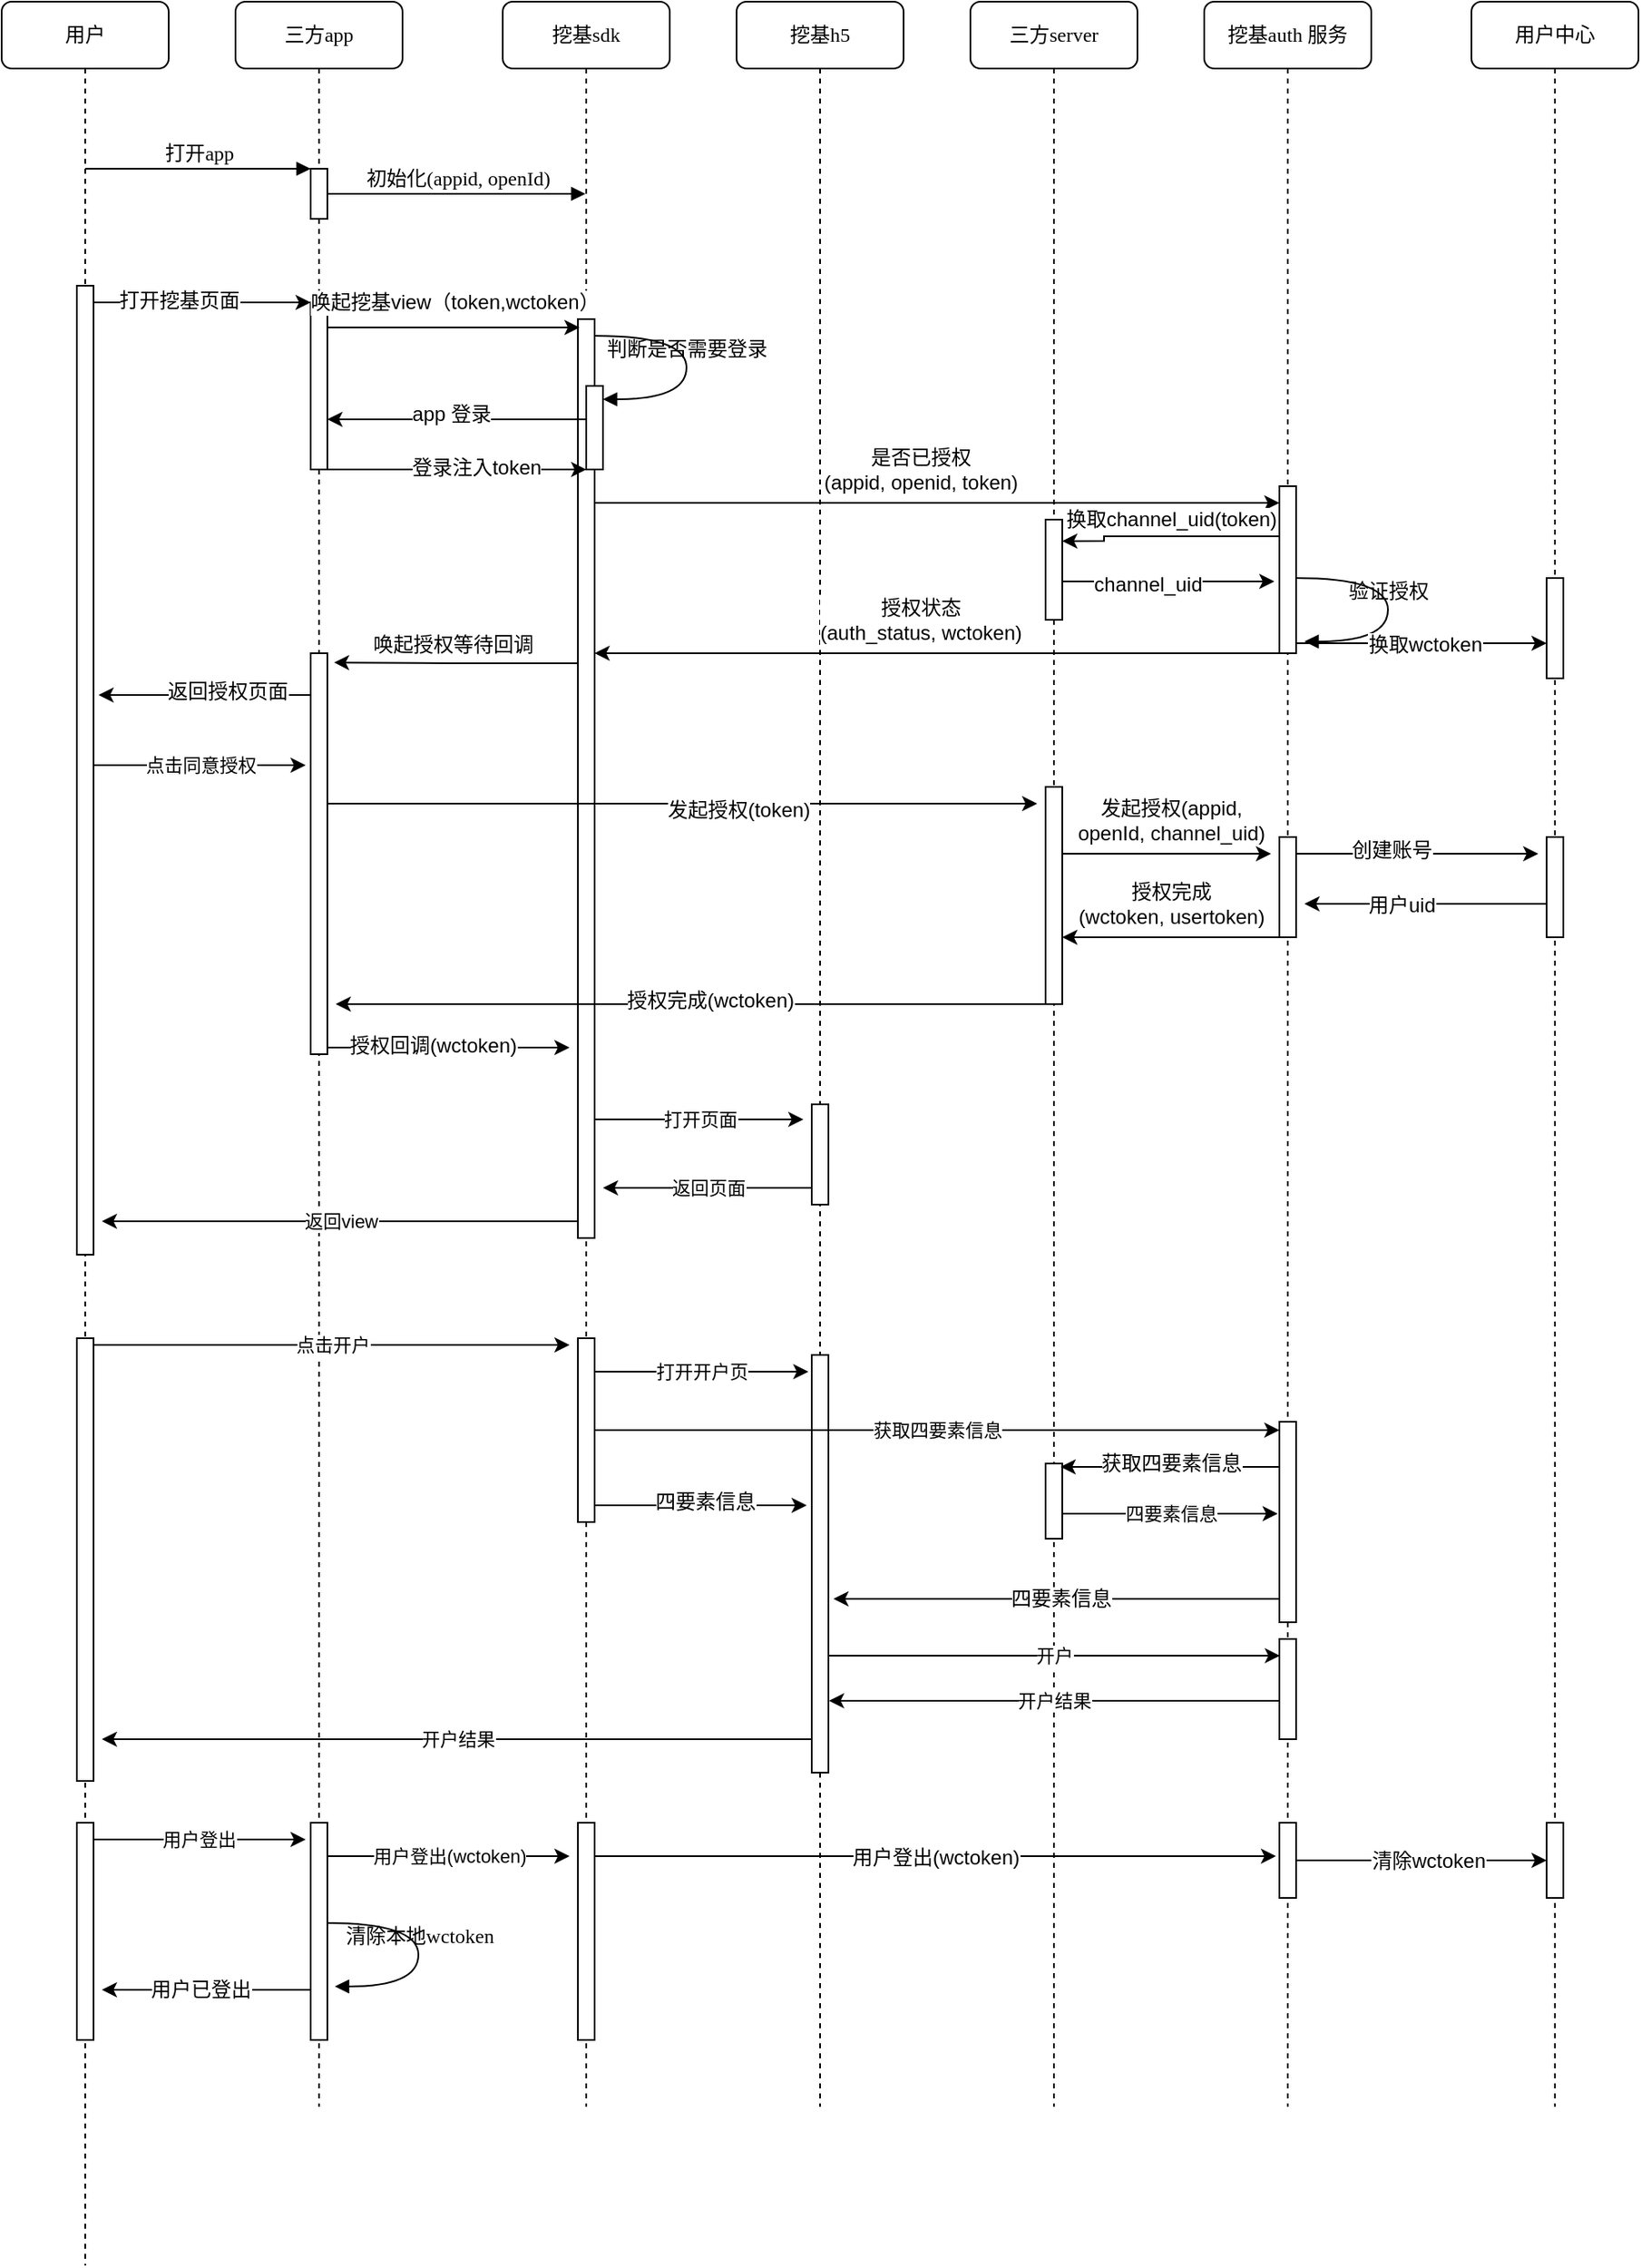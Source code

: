 <mxfile pages="1" version="11.2.3" type="github"><diagram name="Page-1" id="13e1069c-82ec-6db2-03f1-153e76fe0fe0"><mxGraphModel dx="946" dy="503" grid="1" gridSize="10" guides="1" tooltips="1" connect="1" arrows="1" fold="1" page="1" pageScale="1" pageWidth="1100" pageHeight="850" background="#ffffff" math="0" shadow="0"><root><mxCell id="0"/><mxCell id="1" parent="0"/><mxCell id="7baba1c4bc27f4b0-2" value="三方app" style="shape=umlLifeline;perimeter=lifelinePerimeter;whiteSpace=wrap;html=1;container=1;collapsible=0;recursiveResize=0;outlineConnect=0;rounded=1;shadow=0;comic=0;labelBackgroundColor=none;strokeColor=#000000;strokeWidth=1;fillColor=#FFFFFF;fontFamily=Verdana;fontSize=12;fontColor=#000000;align=center;" parent="1" vertex="1"><mxGeometry x="240" y="80" width="100" height="1260" as="geometry"/></mxCell><mxCell id="7baba1c4bc27f4b0-10" value="" style="html=1;points=[];perimeter=orthogonalPerimeter;rounded=0;shadow=0;comic=0;labelBackgroundColor=none;strokeColor=#000000;strokeWidth=1;fillColor=#FFFFFF;fontFamily=Verdana;fontSize=12;fontColor=#000000;align=center;" parent="7baba1c4bc27f4b0-2" vertex="1"><mxGeometry x="45" y="100" width="10" height="30" as="geometry"/></mxCell><mxCell id="idd2jXIr-4uDgCsyTWFL-3" value="" style="html=1;points=[];perimeter=orthogonalPerimeter;rounded=0;shadow=0;comic=0;labelBackgroundColor=none;strokeColor=#000000;strokeWidth=1;fillColor=#FFFFFF;fontFamily=Verdana;fontSize=12;fontColor=#000000;align=center;" parent="7baba1c4bc27f4b0-2" vertex="1"><mxGeometry x="45" y="180" width="10" height="100" as="geometry"/></mxCell><mxCell id="FaC7cf4tg_9X4WJRaHaD-1" value="" style="html=1;points=[];perimeter=orthogonalPerimeter;rounded=0;shadow=0;comic=0;labelBackgroundColor=none;strokeColor=#000000;strokeWidth=1;fillColor=#FFFFFF;fontFamily=Verdana;fontSize=12;fontColor=#000000;align=center;" parent="7baba1c4bc27f4b0-2" vertex="1"><mxGeometry x="45" y="390" width="10" height="240" as="geometry"/></mxCell><mxCell id="tP8AAzlCasU8Xc_7cnWJ-19" value="" style="html=1;points=[];perimeter=orthogonalPerimeter;rounded=0;shadow=0;comic=0;labelBackgroundColor=none;strokeColor=#000000;strokeWidth=1;fillColor=#FFFFFF;fontFamily=Verdana;fontSize=12;fontColor=#000000;align=center;" vertex="1" parent="7baba1c4bc27f4b0-2"><mxGeometry x="45" y="1090" width="10" height="130" as="geometry"/></mxCell><mxCell id="7baba1c4bc27f4b0-3" value="挖基sdk" style="shape=umlLifeline;perimeter=lifelinePerimeter;whiteSpace=wrap;html=1;container=1;collapsible=0;recursiveResize=0;outlineConnect=0;rounded=1;shadow=0;comic=0;labelBackgroundColor=none;strokeColor=#000000;strokeWidth=1;fillColor=#FFFFFF;fontFamily=Verdana;fontSize=12;fontColor=#000000;align=center;" parent="1" vertex="1"><mxGeometry x="400" y="80" width="100" height="1260" as="geometry"/></mxCell><mxCell id="idd2jXIr-4uDgCsyTWFL-8" value="" style="html=1;points=[];perimeter=orthogonalPerimeter;rounded=0;shadow=0;comic=0;labelBackgroundColor=none;strokeColor=#000000;strokeWidth=1;fillColor=#FFFFFF;fontFamily=Verdana;fontSize=12;fontColor=#000000;align=center;" parent="7baba1c4bc27f4b0-3" vertex="1"><mxGeometry x="45" y="190" width="10" height="550" as="geometry"/></mxCell><mxCell id="FaC7cf4tg_9X4WJRaHaD-37" value="" style="html=1;points=[];perimeter=orthogonalPerimeter;rounded=0;shadow=0;comic=0;labelBackgroundColor=none;strokeColor=#000000;strokeWidth=1;fillColor=#FFFFFF;fontFamily=Verdana;fontSize=12;fontColor=#000000;align=center;" parent="7baba1c4bc27f4b0-3" vertex="1"><mxGeometry x="45" y="800" width="10" height="110" as="geometry"/></mxCell><mxCell id="tP8AAzlCasU8Xc_7cnWJ-24" value="" style="html=1;points=[];perimeter=orthogonalPerimeter;rounded=0;shadow=0;comic=0;labelBackgroundColor=none;strokeColor=#000000;strokeWidth=1;fillColor=#FFFFFF;fontFamily=Verdana;fontSize=12;fontColor=#000000;align=center;" vertex="1" parent="7baba1c4bc27f4b0-3"><mxGeometry x="45" y="1090" width="10" height="130" as="geometry"/></mxCell><mxCell id="7baba1c4bc27f4b0-4" value="挖基h5" style="shape=umlLifeline;perimeter=lifelinePerimeter;whiteSpace=wrap;html=1;container=1;collapsible=0;recursiveResize=0;outlineConnect=0;rounded=1;shadow=0;comic=0;labelBackgroundColor=none;strokeColor=#000000;strokeWidth=1;fillColor=#FFFFFF;fontFamily=Verdana;fontSize=12;fontColor=#000000;align=center;" parent="1" vertex="1"><mxGeometry x="540" y="80" width="100" height="1260" as="geometry"/></mxCell><mxCell id="FaC7cf4tg_9X4WJRaHaD-29" value="" style="html=1;points=[];perimeter=orthogonalPerimeter;rounded=0;shadow=0;comic=0;labelBackgroundColor=none;strokeColor=#000000;strokeWidth=1;fillColor=#FFFFFF;fontFamily=Verdana;fontSize=12;fontColor=#000000;align=center;" parent="7baba1c4bc27f4b0-4" vertex="1"><mxGeometry x="45" y="660" width="10" height="60" as="geometry"/></mxCell><mxCell id="FaC7cf4tg_9X4WJRaHaD-41" value="" style="html=1;points=[];perimeter=orthogonalPerimeter;rounded=0;shadow=0;comic=0;labelBackgroundColor=none;strokeColor=#000000;strokeWidth=1;fillColor=#FFFFFF;fontFamily=Verdana;fontSize=12;fontColor=#000000;align=center;" parent="7baba1c4bc27f4b0-4" vertex="1"><mxGeometry x="45" y="810" width="10" height="250" as="geometry"/></mxCell><mxCell id="7baba1c4bc27f4b0-5" value="三方server" style="shape=umlLifeline;perimeter=lifelinePerimeter;whiteSpace=wrap;html=1;container=1;collapsible=0;recursiveResize=0;outlineConnect=0;rounded=1;shadow=0;comic=0;labelBackgroundColor=none;strokeColor=#000000;strokeWidth=1;fillColor=#FFFFFF;fontFamily=Verdana;fontSize=12;fontColor=#000000;align=center;" parent="1" vertex="1"><mxGeometry x="680" y="80" width="100" height="1260" as="geometry"/></mxCell><mxCell id="FaC7cf4tg_9X4WJRaHaD-8" value="" style="html=1;points=[];perimeter=orthogonalPerimeter;rounded=0;shadow=0;comic=0;labelBackgroundColor=none;strokeColor=#000000;strokeWidth=1;fillColor=#FFFFFF;fontFamily=Verdana;fontSize=12;fontColor=#000000;align=center;" parent="7baba1c4bc27f4b0-5" vertex="1"><mxGeometry x="45" y="470" width="10" height="130" as="geometry"/></mxCell><mxCell id="tP8AAzlCasU8Xc_7cnWJ-8" value="" style="html=1;points=[];perimeter=orthogonalPerimeter;rounded=0;shadow=0;comic=0;labelBackgroundColor=none;strokeColor=#000000;strokeWidth=1;fillColor=#FFFFFF;fontFamily=Verdana;fontSize=12;fontColor=#000000;align=center;" vertex="1" parent="7baba1c4bc27f4b0-5"><mxGeometry x="45" y="875" width="10" height="45" as="geometry"/></mxCell><mxCell id="tP8AAzlCasU8Xc_7cnWJ-30" value="" style="html=1;points=[];perimeter=orthogonalPerimeter;rounded=0;shadow=0;comic=0;labelBackgroundColor=none;strokeColor=#000000;strokeWidth=1;fillColor=#FFFFFF;fontFamily=Verdana;fontSize=12;fontColor=#000000;align=center;" vertex="1" parent="7baba1c4bc27f4b0-5"><mxGeometry x="45" y="310" width="10" height="60" as="geometry"/></mxCell><mxCell id="7baba1c4bc27f4b0-6" value="挖基auth 服务" style="shape=umlLifeline;perimeter=lifelinePerimeter;whiteSpace=wrap;html=1;container=1;collapsible=0;recursiveResize=0;outlineConnect=0;rounded=1;shadow=0;comic=0;labelBackgroundColor=none;strokeColor=#000000;strokeWidth=1;fillColor=#FFFFFF;fontFamily=Verdana;fontSize=12;fontColor=#000000;align=center;" parent="1" vertex="1"><mxGeometry x="820" y="80" width="100" height="1260" as="geometry"/></mxCell><mxCell id="idd2jXIr-4uDgCsyTWFL-17" value="" style="html=1;points=[];perimeter=orthogonalPerimeter;rounded=0;shadow=0;comic=0;labelBackgroundColor=none;strokeColor=#000000;strokeWidth=1;fillColor=#FFFFFF;fontFamily=Verdana;fontSize=12;fontColor=#000000;align=center;" parent="7baba1c4bc27f4b0-6" vertex="1"><mxGeometry x="45" y="290" width="10" height="100" as="geometry"/></mxCell><mxCell id="FaC7cf4tg_9X4WJRaHaD-14" value="" style="html=1;points=[];perimeter=orthogonalPerimeter;rounded=0;shadow=0;comic=0;labelBackgroundColor=none;strokeColor=#000000;strokeWidth=1;fillColor=#FFFFFF;fontFamily=Verdana;fontSize=12;fontColor=#000000;align=center;" parent="7baba1c4bc27f4b0-6" vertex="1"><mxGeometry x="45" y="500" width="10" height="60" as="geometry"/></mxCell><mxCell id="FaC7cf4tg_9X4WJRaHaD-57" value="" style="html=1;points=[];perimeter=orthogonalPerimeter;rounded=0;shadow=0;comic=0;labelBackgroundColor=none;strokeColor=#000000;strokeWidth=1;fillColor=#FFFFFF;fontFamily=Verdana;fontSize=12;fontColor=#000000;align=center;" parent="7baba1c4bc27f4b0-6" vertex="1"><mxGeometry x="45" y="980" width="10" height="60" as="geometry"/></mxCell><mxCell id="tP8AAzlCasU8Xc_7cnWJ-4" value="" style="html=1;points=[];perimeter=orthogonalPerimeter;rounded=0;shadow=0;comic=0;labelBackgroundColor=none;strokeColor=#000000;strokeWidth=1;fillColor=#FFFFFF;fontFamily=Verdana;fontSize=12;fontColor=#000000;align=center;" vertex="1" parent="7baba1c4bc27f4b0-6"><mxGeometry x="45" y="850" width="10" height="120" as="geometry"/></mxCell><mxCell id="tP8AAzlCasU8Xc_7cnWJ-26" value="" style="html=1;points=[];perimeter=orthogonalPerimeter;rounded=0;shadow=0;comic=0;labelBackgroundColor=none;strokeColor=#000000;strokeWidth=1;fillColor=#FFFFFF;fontFamily=Verdana;fontSize=12;fontColor=#000000;align=center;" vertex="1" parent="7baba1c4bc27f4b0-6"><mxGeometry x="45" y="1090" width="10" height="45" as="geometry"/></mxCell><mxCell id="idd2jXIr-4uDgCsyTWFL-4" style="edgeStyle=orthogonalEdgeStyle;rounded=0;orthogonalLoop=1;jettySize=auto;html=1;" parent="1" source="7baba1c4bc27f4b0-8" target="idd2jXIr-4uDgCsyTWFL-3" edge="1"><mxGeometry relative="1" as="geometry"><Array as="points"><mxPoint x="270" y="260"/><mxPoint x="270" y="260"/></Array></mxGeometry></mxCell><mxCell id="idd2jXIr-4uDgCsyTWFL-5" value="打开挖基页面" style="text;html=1;resizable=0;points=[];align=center;verticalAlign=middle;labelBackgroundColor=#ffffff;" parent="idd2jXIr-4uDgCsyTWFL-4" vertex="1" connectable="0"><mxGeometry x="0.779" y="64" relative="1" as="geometry"><mxPoint x="-64" y="63" as="offset"/></mxGeometry></mxCell><mxCell id="7baba1c4bc27f4b0-8" value="用户" style="shape=umlLifeline;perimeter=lifelinePerimeter;whiteSpace=wrap;html=1;container=1;collapsible=0;recursiveResize=0;outlineConnect=0;rounded=1;shadow=0;comic=0;labelBackgroundColor=none;strokeColor=#000000;strokeWidth=1;fillColor=#FFFFFF;fontFamily=Verdana;fontSize=12;fontColor=#000000;align=center;" parent="1" vertex="1"><mxGeometry x="100" y="80" width="100" height="1355" as="geometry"/></mxCell><mxCell id="idd2jXIr-4uDgCsyTWFL-51" value="" style="html=1;points=[];perimeter=orthogonalPerimeter;rounded=0;shadow=0;comic=0;labelBackgroundColor=none;strokeColor=#000000;strokeWidth=1;fillColor=#FFFFFF;fontFamily=Verdana;fontSize=12;fontColor=#000000;align=center;" parent="7baba1c4bc27f4b0-8" vertex="1"><mxGeometry x="45" y="170" width="10" height="580" as="geometry"/></mxCell><mxCell id="FaC7cf4tg_9X4WJRaHaD-36" value="" style="html=1;points=[];perimeter=orthogonalPerimeter;rounded=0;shadow=0;comic=0;labelBackgroundColor=none;strokeColor=#000000;strokeWidth=1;fillColor=#FFFFFF;fontFamily=Verdana;fontSize=12;fontColor=#000000;align=center;" parent="7baba1c4bc27f4b0-8" vertex="1"><mxGeometry x="45" y="800" width="10" height="265" as="geometry"/></mxCell><mxCell id="tP8AAzlCasU8Xc_7cnWJ-17" value="" style="html=1;points=[];perimeter=orthogonalPerimeter;rounded=0;shadow=0;comic=0;labelBackgroundColor=none;strokeColor=#000000;strokeWidth=1;fillColor=#FFFFFF;fontFamily=Verdana;fontSize=12;fontColor=#000000;align=center;" vertex="1" parent="7baba1c4bc27f4b0-8"><mxGeometry x="45" y="1090" width="10" height="130" as="geometry"/></mxCell><mxCell id="7baba1c4bc27f4b0-11" value="打开app" style="html=1;verticalAlign=bottom;endArrow=block;entryX=0;entryY=0;labelBackgroundColor=none;fontFamily=Verdana;fontSize=12;edgeStyle=elbowEdgeStyle;elbow=vertical;" parent="1" source="7baba1c4bc27f4b0-8" target="7baba1c4bc27f4b0-10" edge="1"><mxGeometry relative="1" as="geometry"><mxPoint x="155" y="180" as="sourcePoint"/></mxGeometry></mxCell><mxCell id="7baba1c4bc27f4b0-14" value="初始化(appid, openId)" style="html=1;verticalAlign=bottom;endArrow=block;labelBackgroundColor=none;fontFamily=Verdana;fontSize=12;edgeStyle=elbowEdgeStyle;elbow=vertical;" parent="1" source="7baba1c4bc27f4b0-10" target="7baba1c4bc27f4b0-3" edge="1"><mxGeometry relative="1" as="geometry"><mxPoint x="370" y="200" as="sourcePoint"/><mxPoint x="445" y="200" as="targetPoint"/></mxGeometry></mxCell><mxCell id="idd2jXIr-4uDgCsyTWFL-6" style="edgeStyle=orthogonalEdgeStyle;rounded=0;orthogonalLoop=1;jettySize=auto;html=1;" parent="1" source="idd2jXIr-4uDgCsyTWFL-3" edge="1"><mxGeometry relative="1" as="geometry"><mxPoint x="446" y="275" as="targetPoint"/><Array as="points"><mxPoint x="446" y="275"/></Array></mxGeometry></mxCell><mxCell id="idd2jXIr-4uDgCsyTWFL-7" value="唤起挖基view（token,wctoken）" style="text;html=1;resizable=0;points=[];align=center;verticalAlign=middle;labelBackgroundColor=#ffffff;" parent="idd2jXIr-4uDgCsyTWFL-6" vertex="1" connectable="0"><mxGeometry x="-0.094" y="-3" relative="1" as="geometry"><mxPoint x="7" y="-18" as="offset"/></mxGeometry></mxCell><mxCell id="idd2jXIr-4uDgCsyTWFL-25" style="edgeStyle=orthogonalEdgeStyle;rounded=0;orthogonalLoop=1;jettySize=auto;html=1;" parent="1" source="idd2jXIr-4uDgCsyTWFL-9" target="idd2jXIr-4uDgCsyTWFL-3" edge="1"><mxGeometry relative="1" as="geometry"><mxPoint x="300" y="330" as="targetPoint"/><Array as="points"><mxPoint x="320" y="330"/><mxPoint x="320" y="330"/></Array></mxGeometry></mxCell><mxCell id="idd2jXIr-4uDgCsyTWFL-26" value="app 登录" style="text;html=1;resizable=0;points=[];align=center;verticalAlign=middle;labelBackgroundColor=#ffffff;" parent="idd2jXIr-4uDgCsyTWFL-25" vertex="1" connectable="0"><mxGeometry x="0.047" y="-3" relative="1" as="geometry"><mxPoint as="offset"/></mxGeometry></mxCell><mxCell id="idd2jXIr-4uDgCsyTWFL-9" value="" style="html=1;points=[];perimeter=orthogonalPerimeter;rounded=0;shadow=0;comic=0;labelBackgroundColor=none;strokeColor=#000000;strokeWidth=1;fillColor=#FFFFFF;fontFamily=Verdana;fontSize=12;fontColor=#000000;align=center;" parent="1" vertex="1"><mxGeometry x="450" y="310" width="10" height="50" as="geometry"/></mxCell><mxCell id="idd2jXIr-4uDgCsyTWFL-10" value="判断是否需要登录" style="html=1;verticalAlign=bottom;endArrow=block;labelBackgroundColor=none;fontFamily=Verdana;fontSize=12;elbow=vertical;edgeStyle=orthogonalEdgeStyle;curved=1;entryX=1;entryY=0.286;entryPerimeter=0;exitX=1.038;exitY=0.345;exitPerimeter=0;" parent="1" edge="1"><mxGeometry relative="1" as="geometry"><mxPoint x="455" y="280" as="sourcePoint"/><mxPoint x="460" y="318" as="targetPoint"/><Array as="points"><mxPoint x="510" y="280"/><mxPoint x="510" y="318"/></Array></mxGeometry></mxCell><mxCell id="idd2jXIr-4uDgCsyTWFL-13" style="edgeStyle=orthogonalEdgeStyle;rounded=0;orthogonalLoop=1;jettySize=auto;html=1;" parent="1" source="idd2jXIr-4uDgCsyTWFL-8" target="idd2jXIr-4uDgCsyTWFL-17" edge="1"><mxGeometry relative="1" as="geometry"><Array as="points"><mxPoint x="610" y="380"/><mxPoint x="610" y="380"/></Array></mxGeometry></mxCell><mxCell id="idd2jXIr-4uDgCsyTWFL-14" value="是否已授权&lt;br&gt;(appid, openid, token)" style="text;html=1;resizable=0;points=[];align=center;verticalAlign=middle;labelBackgroundColor=#ffffff;" parent="idd2jXIr-4uDgCsyTWFL-13" vertex="1" connectable="0"><mxGeometry x="0.472" y="-104" relative="1" as="geometry"><mxPoint x="-107" y="-124" as="offset"/></mxGeometry></mxCell><mxCell id="idd2jXIr-4uDgCsyTWFL-18" style="edgeStyle=orthogonalEdgeStyle;rounded=0;orthogonalLoop=1;jettySize=auto;html=1;" parent="1" source="idd2jXIr-4uDgCsyTWFL-17" target="idd2jXIr-4uDgCsyTWFL-8" edge="1"><mxGeometry relative="1" as="geometry"><Array as="points"><mxPoint x="680" y="470"/><mxPoint x="680" y="470"/></Array></mxGeometry></mxCell><mxCell id="idd2jXIr-4uDgCsyTWFL-19" value="授权状态&lt;br&gt;(auth_status, wctoken)" style="text;html=1;resizable=0;points=[];align=center;verticalAlign=middle;labelBackgroundColor=#ffffff;" parent="idd2jXIr-4uDgCsyTWFL-18" vertex="1" connectable="0"><mxGeometry x="0.044" relative="1" as="geometry"><mxPoint x="-1" y="-20" as="offset"/></mxGeometry></mxCell><mxCell id="idd2jXIr-4uDgCsyTWFL-27" style="edgeStyle=orthogonalEdgeStyle;rounded=0;orthogonalLoop=1;jettySize=auto;html=1;" parent="1" source="idd2jXIr-4uDgCsyTWFL-3" target="idd2jXIr-4uDgCsyTWFL-9" edge="1"><mxGeometry relative="1" as="geometry"><Array as="points"><mxPoint x="420" y="360"/><mxPoint x="420" y="360"/></Array></mxGeometry></mxCell><mxCell id="idd2jXIr-4uDgCsyTWFL-28" value="登录注入token" style="text;html=1;resizable=0;points=[];align=center;verticalAlign=middle;labelBackgroundColor=#ffffff;" parent="idd2jXIr-4uDgCsyTWFL-27" vertex="1" connectable="0"><mxGeometry x="0.143" y="1" relative="1" as="geometry"><mxPoint as="offset"/></mxGeometry></mxCell><mxCell id="idd2jXIr-4uDgCsyTWFL-42" value="用户中心" style="shape=umlLifeline;perimeter=lifelinePerimeter;whiteSpace=wrap;html=1;container=1;collapsible=0;recursiveResize=0;outlineConnect=0;rounded=1;shadow=0;comic=0;labelBackgroundColor=none;strokeColor=#000000;strokeWidth=1;fillColor=#FFFFFF;fontFamily=Verdana;fontSize=12;fontColor=#000000;align=center;" parent="1" vertex="1"><mxGeometry x="980" y="80" width="100" height="1260" as="geometry"/></mxCell><mxCell id="idd2jXIr-4uDgCsyTWFL-44" value="" style="html=1;points=[];perimeter=orthogonalPerimeter;rounded=0;shadow=0;comic=0;labelBackgroundColor=none;strokeColor=#000000;strokeWidth=1;fillColor=#FFFFFF;fontFamily=Verdana;fontSize=12;fontColor=#000000;align=center;" parent="idd2jXIr-4uDgCsyTWFL-42" vertex="1"><mxGeometry x="45" y="500" width="10" height="60" as="geometry"/></mxCell><mxCell id="tP8AAzlCasU8Xc_7cnWJ-36" value="" style="html=1;points=[];perimeter=orthogonalPerimeter;rounded=0;shadow=0;comic=0;labelBackgroundColor=none;strokeColor=#000000;strokeWidth=1;fillColor=#FFFFFF;fontFamily=Verdana;fontSize=12;fontColor=#000000;align=center;" vertex="1" parent="idd2jXIr-4uDgCsyTWFL-42"><mxGeometry x="45" y="345" width="10" height="60" as="geometry"/></mxCell><mxCell id="tP8AAzlCasU8Xc_7cnWJ-39" value="" style="html=1;points=[];perimeter=orthogonalPerimeter;rounded=0;shadow=0;comic=0;labelBackgroundColor=none;strokeColor=#000000;strokeWidth=1;fillColor=#FFFFFF;fontFamily=Verdana;fontSize=12;fontColor=#000000;align=center;" vertex="1" parent="idd2jXIr-4uDgCsyTWFL-42"><mxGeometry x="45" y="1090" width="10" height="45" as="geometry"/></mxCell><mxCell id="FaC7cf4tg_9X4WJRaHaD-2" style="edgeStyle=orthogonalEdgeStyle;rounded=0;orthogonalLoop=1;jettySize=auto;html=1;entryX=1.4;entryY=0.023;entryDx=0;entryDy=0;entryPerimeter=0;" parent="1" source="idd2jXIr-4uDgCsyTWFL-8" target="FaC7cf4tg_9X4WJRaHaD-1" edge="1"><mxGeometry relative="1" as="geometry"><Array as="points"><mxPoint x="370" y="476"/><mxPoint x="370" y="476"/></Array></mxGeometry></mxCell><mxCell id="FaC7cf4tg_9X4WJRaHaD-3" value="唤起授权等待回调" style="text;html=1;resizable=0;points=[];align=center;verticalAlign=middle;labelBackgroundColor=#ffffff;" parent="FaC7cf4tg_9X4WJRaHaD-2" vertex="1" connectable="0"><mxGeometry x="0.141" y="1" relative="1" as="geometry"><mxPoint x="8" y="-12" as="offset"/></mxGeometry></mxCell><mxCell id="FaC7cf4tg_9X4WJRaHaD-4" style="edgeStyle=orthogonalEdgeStyle;rounded=0;orthogonalLoop=1;jettySize=auto;html=1;" parent="1" source="FaC7cf4tg_9X4WJRaHaD-1" edge="1"><mxGeometry relative="1" as="geometry"><mxPoint x="158" y="495" as="targetPoint"/><Array as="points"><mxPoint x="250" y="495"/><mxPoint x="250" y="495"/></Array></mxGeometry></mxCell><mxCell id="FaC7cf4tg_9X4WJRaHaD-5" value="返回授权页面" style="text;html=1;resizable=0;points=[];align=center;verticalAlign=middle;labelBackgroundColor=#ffffff;" parent="FaC7cf4tg_9X4WJRaHaD-4" vertex="1" connectable="0"><mxGeometry x="-0.213" y="-2" relative="1" as="geometry"><mxPoint as="offset"/></mxGeometry></mxCell><mxCell id="FaC7cf4tg_9X4WJRaHaD-6" value="点击同意授权" style="edgeStyle=orthogonalEdgeStyle;rounded=0;orthogonalLoop=1;jettySize=auto;html=1;" parent="1" source="idd2jXIr-4uDgCsyTWFL-51" edge="1"><mxGeometry relative="1" as="geometry"><mxPoint x="282" y="537" as="targetPoint"/><Array as="points"><mxPoint x="190" y="537"/><mxPoint x="190" y="537"/></Array></mxGeometry></mxCell><mxCell id="FaC7cf4tg_9X4WJRaHaD-7" style="edgeStyle=orthogonalEdgeStyle;rounded=0;orthogonalLoop=1;jettySize=auto;html=1;" parent="1" source="FaC7cf4tg_9X4WJRaHaD-1" edge="1"><mxGeometry relative="1" as="geometry"><mxPoint x="720" y="560" as="targetPoint"/><Array as="points"><mxPoint x="720" y="560"/></Array></mxGeometry></mxCell><mxCell id="FaC7cf4tg_9X4WJRaHaD-11" value="发起授权(token)" style="text;html=1;resizable=0;points=[];align=center;verticalAlign=middle;labelBackgroundColor=#ffffff;" parent="FaC7cf4tg_9X4WJRaHaD-7" vertex="1" connectable="0"><mxGeometry x="0.158" y="-4" relative="1" as="geometry"><mxPoint as="offset"/></mxGeometry></mxCell><mxCell id="FaC7cf4tg_9X4WJRaHaD-15" style="edgeStyle=orthogonalEdgeStyle;rounded=0;orthogonalLoop=1;jettySize=auto;html=1;" parent="1" source="FaC7cf4tg_9X4WJRaHaD-8" edge="1"><mxGeometry relative="1" as="geometry"><mxPoint x="860" y="590" as="targetPoint"/><Array as="points"><mxPoint x="790" y="590"/><mxPoint x="790" y="590"/></Array></mxGeometry></mxCell><mxCell id="FaC7cf4tg_9X4WJRaHaD-16" value="发起授权(appid, &lt;br&gt;openId, channel_uid)" style="text;html=1;resizable=0;points=[];align=center;verticalAlign=middle;labelBackgroundColor=#ffffff;" parent="FaC7cf4tg_9X4WJRaHaD-15" vertex="1" connectable="0"><mxGeometry x="-0.2" relative="1" as="geometry"><mxPoint x="15" y="-20" as="offset"/></mxGeometry></mxCell><mxCell id="FaC7cf4tg_9X4WJRaHaD-18" style="edgeStyle=orthogonalEdgeStyle;rounded=0;orthogonalLoop=1;jettySize=auto;html=1;" parent="1" source="FaC7cf4tg_9X4WJRaHaD-14" edge="1"><mxGeometry relative="1" as="geometry"><mxPoint x="1020" y="590" as="targetPoint"/><Array as="points"><mxPoint x="910" y="590"/><mxPoint x="910" y="590"/></Array></mxGeometry></mxCell><mxCell id="FaC7cf4tg_9X4WJRaHaD-19" value="创建账号" style="text;html=1;resizable=0;points=[];align=center;verticalAlign=middle;labelBackgroundColor=#ffffff;" parent="FaC7cf4tg_9X4WJRaHaD-18" vertex="1" connectable="0"><mxGeometry x="-0.214" y="2" relative="1" as="geometry"><mxPoint as="offset"/></mxGeometry></mxCell><mxCell id="FaC7cf4tg_9X4WJRaHaD-20" style="edgeStyle=orthogonalEdgeStyle;rounded=0;orthogonalLoop=1;jettySize=auto;html=1;" parent="1" source="idd2jXIr-4uDgCsyTWFL-44" edge="1"><mxGeometry relative="1" as="geometry"><mxPoint x="880" y="620" as="targetPoint"/><Array as="points"><mxPoint x="880" y="620"/></Array></mxGeometry></mxCell><mxCell id="FaC7cf4tg_9X4WJRaHaD-21" value="用户uid" style="text;html=1;resizable=0;points=[];align=center;verticalAlign=middle;labelBackgroundColor=#ffffff;" parent="FaC7cf4tg_9X4WJRaHaD-20" vertex="1" connectable="0"><mxGeometry x="0.2" y="1" relative="1" as="geometry"><mxPoint as="offset"/></mxGeometry></mxCell><mxCell id="FaC7cf4tg_9X4WJRaHaD-22" style="edgeStyle=orthogonalEdgeStyle;rounded=0;orthogonalLoop=1;jettySize=auto;html=1;" parent="1" source="FaC7cf4tg_9X4WJRaHaD-14" edge="1"><mxGeometry relative="1" as="geometry"><mxPoint x="735" y="640" as="targetPoint"/><Array as="points"><mxPoint x="735" y="640"/></Array></mxGeometry></mxCell><mxCell id="FaC7cf4tg_9X4WJRaHaD-24" value="授权完成&lt;br&gt;(wctoken, usertoken)" style="text;html=1;resizable=0;points=[];align=center;verticalAlign=middle;labelBackgroundColor=#ffffff;" parent="FaC7cf4tg_9X4WJRaHaD-22" vertex="1" connectable="0"><mxGeometry x="0.139" y="3" relative="1" as="geometry"><mxPoint x="9" y="-23" as="offset"/></mxGeometry></mxCell><mxCell id="FaC7cf4tg_9X4WJRaHaD-25" style="edgeStyle=orthogonalEdgeStyle;rounded=0;orthogonalLoop=1;jettySize=auto;html=1;" parent="1" source="FaC7cf4tg_9X4WJRaHaD-8" edge="1"><mxGeometry relative="1" as="geometry"><mxPoint x="300" y="680" as="targetPoint"/><Array as="points"><mxPoint x="620" y="680"/><mxPoint x="620" y="680"/></Array></mxGeometry></mxCell><mxCell id="FaC7cf4tg_9X4WJRaHaD-26" value="授权完成(wctoken)" style="text;html=1;resizable=0;points=[];align=center;verticalAlign=middle;labelBackgroundColor=#ffffff;" parent="FaC7cf4tg_9X4WJRaHaD-25" vertex="1" connectable="0"><mxGeometry x="-0.054" y="-2" relative="1" as="geometry"><mxPoint as="offset"/></mxGeometry></mxCell><mxCell id="FaC7cf4tg_9X4WJRaHaD-27" style="edgeStyle=orthogonalEdgeStyle;rounded=0;orthogonalLoop=1;jettySize=auto;html=1;" parent="1" source="FaC7cf4tg_9X4WJRaHaD-1" edge="1"><mxGeometry relative="1" as="geometry"><mxPoint x="440" y="706" as="targetPoint"/><Array as="points"><mxPoint x="320" y="706"/><mxPoint x="320" y="706"/></Array></mxGeometry></mxCell><mxCell id="FaC7cf4tg_9X4WJRaHaD-28" value="授权回调(wctoken)" style="text;html=1;resizable=0;points=[];align=center;verticalAlign=middle;labelBackgroundColor=#ffffff;" parent="FaC7cf4tg_9X4WJRaHaD-27" vertex="1" connectable="0"><mxGeometry x="-0.131" y="1" relative="1" as="geometry"><mxPoint as="offset"/></mxGeometry></mxCell><mxCell id="FaC7cf4tg_9X4WJRaHaD-33" value="打开页面" style="edgeStyle=orthogonalEdgeStyle;rounded=0;orthogonalLoop=1;jettySize=auto;html=1;entryX=-0.5;entryY=0.15;entryDx=0;entryDy=0;entryPerimeter=0;" parent="1" source="idd2jXIr-4uDgCsyTWFL-8" target="FaC7cf4tg_9X4WJRaHaD-29" edge="1"><mxGeometry relative="1" as="geometry"><Array as="points"><mxPoint x="470" y="749"/><mxPoint x="470" y="749"/></Array></mxGeometry></mxCell><mxCell id="FaC7cf4tg_9X4WJRaHaD-34" value="返回页面" style="edgeStyle=orthogonalEdgeStyle;rounded=0;orthogonalLoop=1;jettySize=auto;html=1;" parent="1" source="FaC7cf4tg_9X4WJRaHaD-29" edge="1"><mxGeometry relative="1" as="geometry"><mxPoint x="460" y="790" as="targetPoint"/><Array as="points"><mxPoint x="460" y="790"/></Array></mxGeometry></mxCell><mxCell id="FaC7cf4tg_9X4WJRaHaD-35" value="返回view" style="edgeStyle=orthogonalEdgeStyle;rounded=0;orthogonalLoop=1;jettySize=auto;html=1;" parent="1" source="idd2jXIr-4uDgCsyTWFL-8" edge="1"><mxGeometry relative="1" as="geometry"><mxPoint x="160" y="810" as="targetPoint"/><Array as="points"><mxPoint x="370" y="810"/><mxPoint x="370" y="810"/></Array></mxGeometry></mxCell><mxCell id="FaC7cf4tg_9X4WJRaHaD-39" value="点击开户" style="edgeStyle=orthogonalEdgeStyle;rounded=0;orthogonalLoop=1;jettySize=auto;html=1;" parent="1" source="FaC7cf4tg_9X4WJRaHaD-36" edge="1"><mxGeometry relative="1" as="geometry"><mxPoint x="440" y="884" as="targetPoint"/><Array as="points"><mxPoint x="230" y="884"/><mxPoint x="230" y="884"/></Array></mxGeometry></mxCell><mxCell id="FaC7cf4tg_9X4WJRaHaD-43" value="打开开户页" style="edgeStyle=orthogonalEdgeStyle;rounded=0;orthogonalLoop=1;jettySize=auto;html=1;" parent="1" source="FaC7cf4tg_9X4WJRaHaD-37" edge="1"><mxGeometry relative="1" as="geometry"><mxPoint x="583" y="900" as="targetPoint"/><Array as="points"><mxPoint x="583" y="900"/></Array></mxGeometry></mxCell><mxCell id="FaC7cf4tg_9X4WJRaHaD-55" style="edgeStyle=orthogonalEdgeStyle;rounded=0;orthogonalLoop=1;jettySize=auto;html=1;" parent="1" source="FaC7cf4tg_9X4WJRaHaD-37" edge="1"><mxGeometry relative="1" as="geometry"><mxPoint x="582" y="980" as="targetPoint"/><Array as="points"><mxPoint x="582" y="980"/></Array></mxGeometry></mxCell><mxCell id="FaC7cf4tg_9X4WJRaHaD-56" value="四要素信息" style="text;html=1;resizable=0;points=[];align=center;verticalAlign=middle;labelBackgroundColor=#ffffff;" parent="FaC7cf4tg_9X4WJRaHaD-55" vertex="1" connectable="0"><mxGeometry x="0.203" y="-2" relative="1" as="geometry"><mxPoint x="-11" y="-4.5" as="offset"/></mxGeometry></mxCell><mxCell id="FaC7cf4tg_9X4WJRaHaD-58" value="开户" style="edgeStyle=orthogonalEdgeStyle;rounded=0;orthogonalLoop=1;jettySize=auto;html=1;entryX=0.033;entryY=0.167;entryDx=0;entryDy=0;entryPerimeter=0;" parent="1" source="FaC7cf4tg_9X4WJRaHaD-41" target="FaC7cf4tg_9X4WJRaHaD-57" edge="1"><mxGeometry relative="1" as="geometry"><Array as="points"><mxPoint x="700" y="1070"/><mxPoint x="700" y="1070"/></Array></mxGeometry></mxCell><mxCell id="FaC7cf4tg_9X4WJRaHaD-59" value="开户结果" style="edgeStyle=orthogonalEdgeStyle;rounded=0;orthogonalLoop=1;jettySize=auto;html=1;entryX=1.033;entryY=0.828;entryDx=0;entryDy=0;entryPerimeter=0;" parent="1" source="FaC7cf4tg_9X4WJRaHaD-57" target="FaC7cf4tg_9X4WJRaHaD-41" edge="1"><mxGeometry relative="1" as="geometry"><Array as="points"><mxPoint x="800" y="1097"/><mxPoint x="800" y="1097"/></Array></mxGeometry></mxCell><mxCell id="tP8AAzlCasU8Xc_7cnWJ-7" value="获取四要素信息" style="edgeStyle=orthogonalEdgeStyle;rounded=0;orthogonalLoop=1;jettySize=auto;html=1;" edge="1" parent="1" source="FaC7cf4tg_9X4WJRaHaD-37"><mxGeometry relative="1" as="geometry"><mxPoint x="865" y="935" as="targetPoint"/><Array as="points"><mxPoint x="865" y="935"/></Array></mxGeometry></mxCell><mxCell id="tP8AAzlCasU8Xc_7cnWJ-9" style="edgeStyle=orthogonalEdgeStyle;rounded=0;orthogonalLoop=1;jettySize=auto;html=1;entryX=0.9;entryY=0.044;entryDx=0;entryDy=0;entryPerimeter=0;" edge="1" parent="1" source="tP8AAzlCasU8Xc_7cnWJ-4" target="tP8AAzlCasU8Xc_7cnWJ-8"><mxGeometry relative="1" as="geometry"><mxPoint x="750" y="959" as="targetPoint"/><Array as="points"><mxPoint x="850" y="957"/><mxPoint x="850" y="957"/></Array></mxGeometry></mxCell><mxCell id="tP8AAzlCasU8Xc_7cnWJ-10" value="获取四要素信息" style="text;html=1;resizable=0;points=[];align=center;verticalAlign=middle;labelBackgroundColor=#ffffff;" vertex="1" connectable="0" parent="tP8AAzlCasU8Xc_7cnWJ-9"><mxGeometry y="-2" relative="1" as="geometry"><mxPoint as="offset"/></mxGeometry></mxCell><mxCell id="tP8AAzlCasU8Xc_7cnWJ-11" value="四要素信息" style="edgeStyle=orthogonalEdgeStyle;rounded=0;orthogonalLoop=1;jettySize=auto;html=1;" edge="1" parent="1" source="tP8AAzlCasU8Xc_7cnWJ-8"><mxGeometry relative="1" as="geometry"><mxPoint x="864" y="985" as="targetPoint"/><Array as="points"><mxPoint x="864" y="985"/></Array></mxGeometry></mxCell><mxCell id="tP8AAzlCasU8Xc_7cnWJ-14" style="edgeStyle=orthogonalEdgeStyle;rounded=0;orthogonalLoop=1;jettySize=auto;html=1;entryX=1.3;entryY=0.584;entryDx=0;entryDy=0;entryPerimeter=0;" edge="1" parent="1" source="tP8AAzlCasU8Xc_7cnWJ-4" target="FaC7cf4tg_9X4WJRaHaD-41"><mxGeometry relative="1" as="geometry"><Array as="points"><mxPoint x="800" y="1036"/><mxPoint x="800" y="1036"/></Array></mxGeometry></mxCell><mxCell id="tP8AAzlCasU8Xc_7cnWJ-15" value="四要素信息" style="text;html=1;resizable=0;points=[];align=center;verticalAlign=middle;labelBackgroundColor=#ffffff;" vertex="1" connectable="0" parent="tP8AAzlCasU8Xc_7cnWJ-14"><mxGeometry x="-0.019" relative="1" as="geometry"><mxPoint as="offset"/></mxGeometry></mxCell><mxCell id="tP8AAzlCasU8Xc_7cnWJ-16" value="开户结果" style="edgeStyle=orthogonalEdgeStyle;rounded=0;orthogonalLoop=1;jettySize=auto;html=1;" edge="1" parent="1" source="FaC7cf4tg_9X4WJRaHaD-41"><mxGeometry relative="1" as="geometry"><mxPoint x="160" y="1120" as="targetPoint"/><Array as="points"><mxPoint x="480" y="1120"/><mxPoint x="480" y="1120"/></Array></mxGeometry></mxCell><mxCell id="tP8AAzlCasU8Xc_7cnWJ-20" value="用户登出" style="edgeStyle=orthogonalEdgeStyle;rounded=0;orthogonalLoop=1;jettySize=auto;html=1;entryX=-0.3;entryY=0.077;entryDx=0;entryDy=0;entryPerimeter=0;" edge="1" parent="1" source="tP8AAzlCasU8Xc_7cnWJ-17" target="tP8AAzlCasU8Xc_7cnWJ-19"><mxGeometry relative="1" as="geometry"><mxPoint x="280" y="1235" as="targetPoint"/><Array as="points"><mxPoint x="200" y="1180"/><mxPoint x="200" y="1180"/></Array></mxGeometry></mxCell><mxCell id="tP8AAzlCasU8Xc_7cnWJ-21" value="清除本地wctoken" style="html=1;verticalAlign=bottom;endArrow=block;labelBackgroundColor=none;fontFamily=Verdana;fontSize=12;elbow=vertical;edgeStyle=orthogonalEdgeStyle;curved=1;entryX=1;entryY=0.286;entryPerimeter=0;exitX=1.038;exitY=0.345;exitPerimeter=0;" edge="1" parent="1"><mxGeometry relative="1" as="geometry"><mxPoint x="294.5" y="1230" as="sourcePoint"/><mxPoint x="299.5" y="1268" as="targetPoint"/><Array as="points"><mxPoint x="349.5" y="1230"/><mxPoint x="349.5" y="1268"/></Array></mxGeometry></mxCell><mxCell id="tP8AAzlCasU8Xc_7cnWJ-22" style="edgeStyle=orthogonalEdgeStyle;rounded=0;orthogonalLoop=1;jettySize=auto;html=1;" edge="1" parent="1" source="tP8AAzlCasU8Xc_7cnWJ-19"><mxGeometry relative="1" as="geometry"><mxPoint x="160" y="1270" as="targetPoint"/><Array as="points"><mxPoint x="250" y="1270"/><mxPoint x="250" y="1270"/></Array></mxGeometry></mxCell><mxCell id="tP8AAzlCasU8Xc_7cnWJ-23" value="用户已登出" style="text;html=1;resizable=0;points=[];align=center;verticalAlign=middle;labelBackgroundColor=#ffffff;" vertex="1" connectable="0" parent="tP8AAzlCasU8Xc_7cnWJ-22"><mxGeometry x="0.056" relative="1" as="geometry"><mxPoint as="offset"/></mxGeometry></mxCell><mxCell id="tP8AAzlCasU8Xc_7cnWJ-25" value="用户登出(wctoken)" style="edgeStyle=orthogonalEdgeStyle;rounded=0;orthogonalLoop=1;jettySize=auto;html=1;" edge="1" parent="1" source="tP8AAzlCasU8Xc_7cnWJ-19"><mxGeometry relative="1" as="geometry"><mxPoint x="440" y="1190" as="targetPoint"/><Array as="points"><mxPoint x="330" y="1190"/><mxPoint x="330" y="1190"/></Array></mxGeometry></mxCell><mxCell id="tP8AAzlCasU8Xc_7cnWJ-27" style="edgeStyle=orthogonalEdgeStyle;rounded=0;orthogonalLoop=1;jettySize=auto;html=1;entryX=-0.2;entryY=0.444;entryDx=0;entryDy=0;entryPerimeter=0;" edge="1" parent="1" source="tP8AAzlCasU8Xc_7cnWJ-24" target="tP8AAzlCasU8Xc_7cnWJ-26"><mxGeometry relative="1" as="geometry"><Array as="points"><mxPoint x="520" y="1190"/><mxPoint x="520" y="1190"/></Array></mxGeometry></mxCell><mxCell id="tP8AAzlCasU8Xc_7cnWJ-28" value="用户登出(wctoken)" style="text;html=1;resizable=0;points=[];align=center;verticalAlign=middle;labelBackgroundColor=#ffffff;" vertex="1" connectable="0" parent="tP8AAzlCasU8Xc_7cnWJ-27"><mxGeometry y="-1" relative="1" as="geometry"><mxPoint as="offset"/></mxGeometry></mxCell><mxCell id="tP8AAzlCasU8Xc_7cnWJ-31" style="edgeStyle=orthogonalEdgeStyle;rounded=0;orthogonalLoop=1;jettySize=auto;html=1;entryX=1;entryY=0.214;entryDx=0;entryDy=0;entryPerimeter=0;" edge="1" parent="1" source="idd2jXIr-4uDgCsyTWFL-17" target="tP8AAzlCasU8Xc_7cnWJ-30"><mxGeometry relative="1" as="geometry"><Array as="points"><mxPoint x="760" y="400"/><mxPoint x="760" y="403"/></Array></mxGeometry></mxCell><mxCell id="tP8AAzlCasU8Xc_7cnWJ-32" value="换取channel_uid(token)" style="text;html=1;resizable=0;points=[];align=center;verticalAlign=middle;labelBackgroundColor=#ffffff;" vertex="1" connectable="0" parent="tP8AAzlCasU8Xc_7cnWJ-31"><mxGeometry x="-0.139" y="2" relative="1" as="geometry"><mxPoint x="-8" y="-12" as="offset"/></mxGeometry></mxCell><mxCell id="tP8AAzlCasU8Xc_7cnWJ-33" style="edgeStyle=orthogonalEdgeStyle;rounded=0;orthogonalLoop=1;jettySize=auto;html=1;entryX=-0.3;entryY=0.57;entryDx=0;entryDy=0;entryPerimeter=0;" edge="1" parent="1" source="tP8AAzlCasU8Xc_7cnWJ-30" target="idd2jXIr-4uDgCsyTWFL-17"><mxGeometry relative="1" as="geometry"><Array as="points"><mxPoint x="770" y="427"/><mxPoint x="770" y="427"/></Array></mxGeometry></mxCell><mxCell id="tP8AAzlCasU8Xc_7cnWJ-34" value="channel_uid" style="text;html=1;resizable=0;points=[];align=center;verticalAlign=middle;labelBackgroundColor=#ffffff;" vertex="1" connectable="0" parent="tP8AAzlCasU8Xc_7cnWJ-33"><mxGeometry x="-0.197" y="-2" relative="1" as="geometry"><mxPoint as="offset"/></mxGeometry></mxCell><mxCell id="tP8AAzlCasU8Xc_7cnWJ-35" value="验证授权" style="html=1;verticalAlign=bottom;endArrow=block;labelBackgroundColor=none;fontFamily=Verdana;fontSize=12;elbow=vertical;edgeStyle=orthogonalEdgeStyle;curved=1;entryX=1;entryY=0.286;entryPerimeter=0;exitX=1.038;exitY=0.345;exitPerimeter=0;" edge="1" parent="1"><mxGeometry relative="1" as="geometry"><mxPoint x="875" y="425" as="sourcePoint"/><mxPoint x="880" y="463" as="targetPoint"/><Array as="points"><mxPoint x="930" y="425"/><mxPoint x="930" y="463"/></Array></mxGeometry></mxCell><mxCell id="tP8AAzlCasU8Xc_7cnWJ-37" style="edgeStyle=orthogonalEdgeStyle;rounded=0;orthogonalLoop=1;jettySize=auto;html=1;entryX=0;entryY=0.65;entryDx=0;entryDy=0;entryPerimeter=0;" edge="1" parent="1" source="idd2jXIr-4uDgCsyTWFL-17" target="tP8AAzlCasU8Xc_7cnWJ-36"><mxGeometry relative="1" as="geometry"><Array as="points"><mxPoint x="910" y="464"/><mxPoint x="910" y="464"/></Array></mxGeometry></mxCell><mxCell id="tP8AAzlCasU8Xc_7cnWJ-38" value="换取wctoken" style="text;html=1;resizable=0;points=[];align=center;verticalAlign=middle;labelBackgroundColor=#ffffff;" vertex="1" connectable="0" parent="tP8AAzlCasU8Xc_7cnWJ-37"><mxGeometry x="0.027" y="-1" relative="1" as="geometry"><mxPoint as="offset"/></mxGeometry></mxCell><mxCell id="tP8AAzlCasU8Xc_7cnWJ-40" style="edgeStyle=orthogonalEdgeStyle;rounded=0;orthogonalLoop=1;jettySize=auto;html=1;" edge="1" parent="1" source="tP8AAzlCasU8Xc_7cnWJ-26" target="tP8AAzlCasU8Xc_7cnWJ-39"><mxGeometry relative="1" as="geometry"/></mxCell><mxCell id="tP8AAzlCasU8Xc_7cnWJ-41" value="清除wctoken" style="text;html=1;resizable=0;points=[];align=center;verticalAlign=middle;labelBackgroundColor=#ffffff;" vertex="1" connectable="0" parent="tP8AAzlCasU8Xc_7cnWJ-40"><mxGeometry x="0.053" y="1" relative="1" as="geometry"><mxPoint y="1" as="offset"/></mxGeometry></mxCell></root></mxGraphModel></diagram></mxfile>